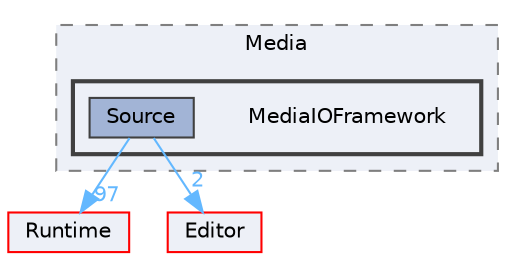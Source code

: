 digraph "MediaIOFramework"
{
 // INTERACTIVE_SVG=YES
 // LATEX_PDF_SIZE
  bgcolor="transparent";
  edge [fontname=Helvetica,fontsize=10,labelfontname=Helvetica,labelfontsize=10];
  node [fontname=Helvetica,fontsize=10,shape=box,height=0.2,width=0.4];
  compound=true
  subgraph clusterdir_e7545ee2be72abf41ff78291809f57ef {
    graph [ bgcolor="#edf0f7", pencolor="grey50", label="Media", fontname=Helvetica,fontsize=10 style="filled,dashed", URL="dir_e7545ee2be72abf41ff78291809f57ef.html",tooltip=""]
  subgraph clusterdir_7a1af25e7f68a5cdf9018ea3121afe17 {
    graph [ bgcolor="#edf0f7", pencolor="grey25", label="", fontname=Helvetica,fontsize=10 style="filled,bold", URL="dir_7a1af25e7f68a5cdf9018ea3121afe17.html",tooltip=""]
    dir_7a1af25e7f68a5cdf9018ea3121afe17 [shape=plaintext, label="MediaIOFramework"];
  dir_eb09b2bb8ad743da068358064e0ee1c1 [label="Source", fillcolor="#a2b4d6", color="grey25", style="filled", URL="dir_eb09b2bb8ad743da068358064e0ee1c1.html",tooltip=""];
  }
  }
  dir_7536b172fbd480bfd146a1b1acd6856b [label="Runtime", fillcolor="#edf0f7", color="red", style="filled", URL="dir_7536b172fbd480bfd146a1b1acd6856b.html",tooltip=""];
  dir_b26507eead720464ba2ac6bbc6dcec5f [label="Editor", fillcolor="#edf0f7", color="red", style="filled", URL="dir_b26507eead720464ba2ac6bbc6dcec5f.html",tooltip=""];
  dir_eb09b2bb8ad743da068358064e0ee1c1->dir_7536b172fbd480bfd146a1b1acd6856b [headlabel="97", labeldistance=1.5 headhref="dir_001094_000984.html" href="dir_001094_000984.html" color="steelblue1" fontcolor="steelblue1"];
  dir_eb09b2bb8ad743da068358064e0ee1c1->dir_b26507eead720464ba2ac6bbc6dcec5f [headlabel="2", labeldistance=1.5 headhref="dir_001094_000357.html" href="dir_001094_000357.html" color="steelblue1" fontcolor="steelblue1"];
}
